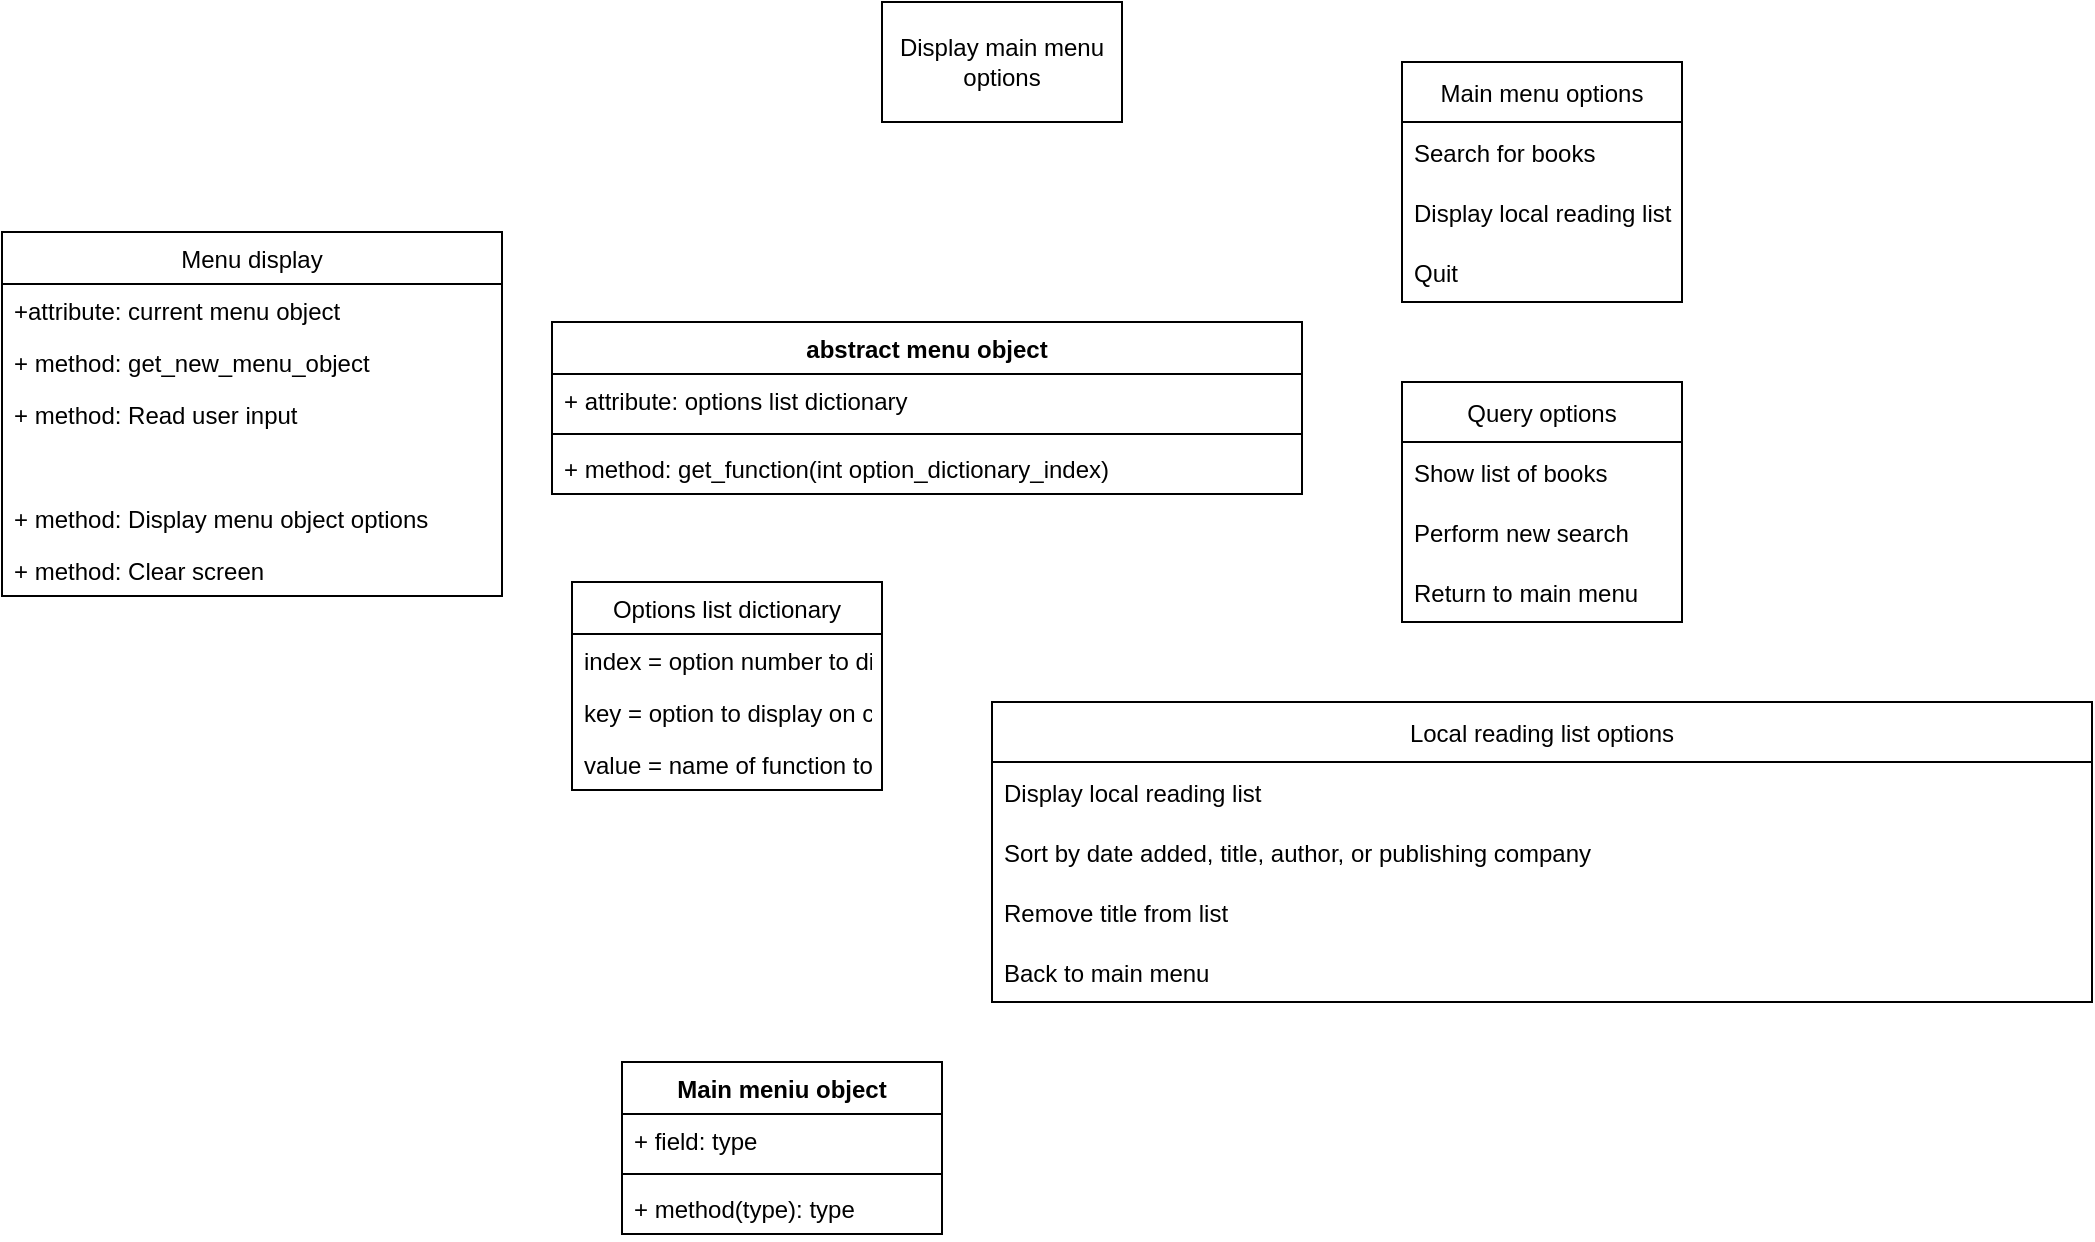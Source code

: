 <mxfile version="15.9.4" type="google"><diagram id="sUUWQSXMWqEG7qh8vQHn" name="Page-1"><mxGraphModel dx="2272" dy="763" grid="1" gridSize="10" guides="1" tooltips="1" connect="1" arrows="1" fold="1" page="1" pageScale="1" pageWidth="850" pageHeight="1100" math="0" shadow="0"><root><mxCell id="0"/><mxCell id="1" parent="0"/><mxCell id="r3uNl88hV9XnoEyiyJvW-1" value="Display main menu options" style="rounded=0;whiteSpace=wrap;html=1;" vertex="1" parent="1"><mxGeometry x="110" y="60" width="120" height="60" as="geometry"/></mxCell><mxCell id="r3uNl88hV9XnoEyiyJvW-2" value="Main menu options" style="swimlane;fontStyle=0;childLayout=stackLayout;horizontal=1;startSize=30;horizontalStack=0;resizeParent=1;resizeParentMax=0;resizeLast=0;collapsible=1;marginBottom=0;" vertex="1" parent="1"><mxGeometry x="370" y="90" width="140" height="120" as="geometry"/></mxCell><mxCell id="r3uNl88hV9XnoEyiyJvW-3" value="Search for books" style="text;strokeColor=none;fillColor=none;align=left;verticalAlign=middle;spacingLeft=4;spacingRight=4;overflow=hidden;points=[[0,0.5],[1,0.5]];portConstraint=eastwest;rotatable=0;" vertex="1" parent="r3uNl88hV9XnoEyiyJvW-2"><mxGeometry y="30" width="140" height="30" as="geometry"/></mxCell><mxCell id="r3uNl88hV9XnoEyiyJvW-4" value="Display local reading list" style="text;strokeColor=none;fillColor=none;align=left;verticalAlign=middle;spacingLeft=4;spacingRight=4;overflow=hidden;points=[[0,0.5],[1,0.5]];portConstraint=eastwest;rotatable=0;" vertex="1" parent="r3uNl88hV9XnoEyiyJvW-2"><mxGeometry y="60" width="140" height="30" as="geometry"/></mxCell><mxCell id="r3uNl88hV9XnoEyiyJvW-5" value="Quit" style="text;strokeColor=none;fillColor=none;align=left;verticalAlign=middle;spacingLeft=4;spacingRight=4;overflow=hidden;points=[[0,0.5],[1,0.5]];portConstraint=eastwest;rotatable=0;" vertex="1" parent="r3uNl88hV9XnoEyiyJvW-2"><mxGeometry y="90" width="140" height="30" as="geometry"/></mxCell><mxCell id="r3uNl88hV9XnoEyiyJvW-6" value="Query options" style="swimlane;fontStyle=0;childLayout=stackLayout;horizontal=1;startSize=30;horizontalStack=0;resizeParent=1;resizeParentMax=0;resizeLast=0;collapsible=1;marginBottom=0;" vertex="1" parent="1"><mxGeometry x="370" y="250" width="140" height="120" as="geometry"/></mxCell><mxCell id="r3uNl88hV9XnoEyiyJvW-7" value="Show list of books" style="text;strokeColor=none;fillColor=none;align=left;verticalAlign=middle;spacingLeft=4;spacingRight=4;overflow=hidden;points=[[0,0.5],[1,0.5]];portConstraint=eastwest;rotatable=0;" vertex="1" parent="r3uNl88hV9XnoEyiyJvW-6"><mxGeometry y="30" width="140" height="30" as="geometry"/></mxCell><mxCell id="r3uNl88hV9XnoEyiyJvW-8" value="Perform new search" style="text;strokeColor=none;fillColor=none;align=left;verticalAlign=middle;spacingLeft=4;spacingRight=4;overflow=hidden;points=[[0,0.5],[1,0.5]];portConstraint=eastwest;rotatable=0;" vertex="1" parent="r3uNl88hV9XnoEyiyJvW-6"><mxGeometry y="60" width="140" height="30" as="geometry"/></mxCell><mxCell id="r3uNl88hV9XnoEyiyJvW-9" value="Return to main menu" style="text;strokeColor=none;fillColor=none;align=left;verticalAlign=middle;spacingLeft=4;spacingRight=4;overflow=hidden;points=[[0,0.5],[1,0.5]];portConstraint=eastwest;rotatable=0;" vertex="1" parent="r3uNl88hV9XnoEyiyJvW-6"><mxGeometry y="90" width="140" height="30" as="geometry"/></mxCell><mxCell id="r3uNl88hV9XnoEyiyJvW-10" value="Local reading list options" style="swimlane;fontStyle=0;childLayout=stackLayout;horizontal=1;startSize=30;horizontalStack=0;resizeParent=1;resizeParentMax=0;resizeLast=0;collapsible=1;marginBottom=0;" vertex="1" parent="1"><mxGeometry x="165" y="410" width="550" height="150" as="geometry"/></mxCell><mxCell id="r3uNl88hV9XnoEyiyJvW-11" value="Display local reading list" style="text;strokeColor=none;fillColor=none;align=left;verticalAlign=middle;spacingLeft=4;spacingRight=4;overflow=hidden;points=[[0,0.5],[1,0.5]];portConstraint=eastwest;rotatable=0;" vertex="1" parent="r3uNl88hV9XnoEyiyJvW-10"><mxGeometry y="30" width="550" height="30" as="geometry"/></mxCell><mxCell id="r3uNl88hV9XnoEyiyJvW-12" value="Sort by date added, title, author, or publishing company" style="text;strokeColor=none;fillColor=none;align=left;verticalAlign=middle;spacingLeft=4;spacingRight=4;overflow=hidden;points=[[0,0.5],[1,0.5]];portConstraint=eastwest;rotatable=0;" vertex="1" parent="r3uNl88hV9XnoEyiyJvW-10"><mxGeometry y="60" width="550" height="30" as="geometry"/></mxCell><mxCell id="r3uNl88hV9XnoEyiyJvW-13" value="Remove title from list" style="text;strokeColor=none;fillColor=none;align=left;verticalAlign=middle;spacingLeft=4;spacingRight=4;overflow=hidden;points=[[0,0.5],[1,0.5]];portConstraint=eastwest;rotatable=0;" vertex="1" parent="r3uNl88hV9XnoEyiyJvW-10"><mxGeometry y="90" width="550" height="30" as="geometry"/></mxCell><mxCell id="r3uNl88hV9XnoEyiyJvW-14" value="Back to main menu" style="text;strokeColor=none;fillColor=none;align=left;verticalAlign=middle;spacingLeft=4;spacingRight=4;overflow=hidden;points=[[0,0.5],[1,0.5]];portConstraint=eastwest;rotatable=0;" vertex="1" parent="r3uNl88hV9XnoEyiyJvW-10"><mxGeometry y="120" width="550" height="30" as="geometry"/></mxCell><mxCell id="r3uNl88hV9XnoEyiyJvW-15" value="Menu display" style="swimlane;fontStyle=0;childLayout=stackLayout;horizontal=1;startSize=26;fillColor=none;horizontalStack=0;resizeParent=1;resizeParentMax=0;resizeLast=0;collapsible=1;marginBottom=0;" vertex="1" parent="1"><mxGeometry x="-330" y="175" width="250" height="182" as="geometry"/></mxCell><mxCell id="r3uNl88hV9XnoEyiyJvW-16" value="+attribute: current menu object" style="text;strokeColor=none;fillColor=none;align=left;verticalAlign=top;spacingLeft=4;spacingRight=4;overflow=hidden;rotatable=0;points=[[0,0.5],[1,0.5]];portConstraint=eastwest;" vertex="1" parent="r3uNl88hV9XnoEyiyJvW-15"><mxGeometry y="26" width="250" height="26" as="geometry"/></mxCell><mxCell id="r3uNl88hV9XnoEyiyJvW-17" value="+ method: get_new_menu_object" style="text;strokeColor=none;fillColor=none;align=left;verticalAlign=top;spacingLeft=4;spacingRight=4;overflow=hidden;rotatable=0;points=[[0,0.5],[1,0.5]];portConstraint=eastwest;" vertex="1" parent="r3uNl88hV9XnoEyiyJvW-15"><mxGeometry y="52" width="250" height="26" as="geometry"/></mxCell><mxCell id="r3uNl88hV9XnoEyiyJvW-18" value="+ method: Read user input" style="text;strokeColor=none;fillColor=none;align=left;verticalAlign=top;spacingLeft=4;spacingRight=4;overflow=hidden;rotatable=0;points=[[0,0.5],[1,0.5]];portConstraint=eastwest;" vertex="1" parent="r3uNl88hV9XnoEyiyJvW-15"><mxGeometry y="78" width="250" height="26" as="geometry"/></mxCell><mxCell id="r3uNl88hV9XnoEyiyJvW-35" style="text;strokeColor=none;fillColor=none;align=left;verticalAlign=top;spacingLeft=4;spacingRight=4;overflow=hidden;rotatable=0;points=[[0,0.5],[1,0.5]];portConstraint=eastwest;" vertex="1" parent="r3uNl88hV9XnoEyiyJvW-15"><mxGeometry y="104" width="250" height="26" as="geometry"/></mxCell><mxCell id="r3uNl88hV9XnoEyiyJvW-19" value="+ method: Display menu object options" style="text;strokeColor=none;fillColor=none;align=left;verticalAlign=top;spacingLeft=4;spacingRight=4;overflow=hidden;rotatable=0;points=[[0,0.5],[1,0.5]];portConstraint=eastwest;" vertex="1" parent="r3uNl88hV9XnoEyiyJvW-15"><mxGeometry y="130" width="250" height="26" as="geometry"/></mxCell><mxCell id="r3uNl88hV9XnoEyiyJvW-20" value="+ method: Clear screen" style="text;strokeColor=none;fillColor=none;align=left;verticalAlign=top;spacingLeft=4;spacingRight=4;overflow=hidden;rotatable=0;points=[[0,0.5],[1,0.5]];portConstraint=eastwest;" vertex="1" parent="r3uNl88hV9XnoEyiyJvW-15"><mxGeometry y="156" width="250" height="26" as="geometry"/></mxCell><mxCell id="r3uNl88hV9XnoEyiyJvW-21" value="abstract menu object" style="swimlane;fontStyle=1;align=center;verticalAlign=top;childLayout=stackLayout;horizontal=1;startSize=26;horizontalStack=0;resizeParent=1;resizeParentMax=0;resizeLast=0;collapsible=1;marginBottom=0;" vertex="1" parent="1"><mxGeometry x="-55" y="220" width="375" height="86" as="geometry"/></mxCell><mxCell id="r3uNl88hV9XnoEyiyJvW-22" value="+ attribute: options list dictionary&#10;" style="text;strokeColor=none;fillColor=none;align=left;verticalAlign=top;spacingLeft=4;spacingRight=4;overflow=hidden;rotatable=0;points=[[0,0.5],[1,0.5]];portConstraint=eastwest;" vertex="1" parent="r3uNl88hV9XnoEyiyJvW-21"><mxGeometry y="26" width="375" height="26" as="geometry"/></mxCell><mxCell id="r3uNl88hV9XnoEyiyJvW-23" value="" style="line;strokeWidth=1;fillColor=none;align=left;verticalAlign=middle;spacingTop=-1;spacingLeft=3;spacingRight=3;rotatable=0;labelPosition=right;points=[];portConstraint=eastwest;" vertex="1" parent="r3uNl88hV9XnoEyiyJvW-21"><mxGeometry y="52" width="375" height="8" as="geometry"/></mxCell><mxCell id="r3uNl88hV9XnoEyiyJvW-24" value="+ method: get_function(int option_dictionary_index)" style="text;strokeColor=none;fillColor=none;align=left;verticalAlign=top;spacingLeft=4;spacingRight=4;overflow=hidden;rotatable=0;points=[[0,0.5],[1,0.5]];portConstraint=eastwest;" vertex="1" parent="r3uNl88hV9XnoEyiyJvW-21"><mxGeometry y="60" width="375" height="26" as="geometry"/></mxCell><mxCell id="r3uNl88hV9XnoEyiyJvW-26" value="Options list dictionary" style="swimlane;fontStyle=0;childLayout=stackLayout;horizontal=1;startSize=26;fillColor=none;horizontalStack=0;resizeParent=1;resizeParentMax=0;resizeLast=0;collapsible=1;marginBottom=0;" vertex="1" parent="1"><mxGeometry x="-45" y="350" width="155" height="104" as="geometry"><mxRectangle x="-130" y="530" width="150" height="26" as="alternateBounds"/></mxGeometry></mxCell><mxCell id="r3uNl88hV9XnoEyiyJvW-30" value="index = option number to display on cli" style="text;strokeColor=none;fillColor=none;align=left;verticalAlign=top;spacingLeft=4;spacingRight=4;overflow=hidden;rotatable=0;points=[[0,0.5],[1,0.5]];portConstraint=eastwest;" vertex="1" parent="r3uNl88hV9XnoEyiyJvW-26"><mxGeometry y="26" width="155" height="26" as="geometry"/></mxCell><mxCell id="r3uNl88hV9XnoEyiyJvW-27" value="key = option to display on cli" style="text;strokeColor=none;fillColor=none;align=left;verticalAlign=top;spacingLeft=4;spacingRight=4;overflow=hidden;rotatable=0;points=[[0,0.5],[1,0.5]];portConstraint=eastwest;" vertex="1" parent="r3uNl88hV9XnoEyiyJvW-26"><mxGeometry y="52" width="155" height="26" as="geometry"/></mxCell><mxCell id="r3uNl88hV9XnoEyiyJvW-28" value="value = name of function to call" style="text;strokeColor=none;fillColor=none;align=left;verticalAlign=top;spacingLeft=4;spacingRight=4;overflow=hidden;rotatable=0;points=[[0,0.5],[1,0.5]];portConstraint=eastwest;" vertex="1" parent="r3uNl88hV9XnoEyiyJvW-26"><mxGeometry y="78" width="155" height="26" as="geometry"/></mxCell><mxCell id="r3uNl88hV9XnoEyiyJvW-31" value="Main meniu object" style="swimlane;fontStyle=1;align=center;verticalAlign=top;childLayout=stackLayout;horizontal=1;startSize=26;horizontalStack=0;resizeParent=1;resizeParentMax=0;resizeLast=0;collapsible=1;marginBottom=0;" vertex="1" parent="1"><mxGeometry x="-20" y="590" width="160" height="86" as="geometry"/></mxCell><mxCell id="r3uNl88hV9XnoEyiyJvW-32" value="+ field: type" style="text;strokeColor=none;fillColor=none;align=left;verticalAlign=top;spacingLeft=4;spacingRight=4;overflow=hidden;rotatable=0;points=[[0,0.5],[1,0.5]];portConstraint=eastwest;" vertex="1" parent="r3uNl88hV9XnoEyiyJvW-31"><mxGeometry y="26" width="160" height="26" as="geometry"/></mxCell><mxCell id="r3uNl88hV9XnoEyiyJvW-33" value="" style="line;strokeWidth=1;fillColor=none;align=left;verticalAlign=middle;spacingTop=-1;spacingLeft=3;spacingRight=3;rotatable=0;labelPosition=right;points=[];portConstraint=eastwest;" vertex="1" parent="r3uNl88hV9XnoEyiyJvW-31"><mxGeometry y="52" width="160" height="8" as="geometry"/></mxCell><mxCell id="r3uNl88hV9XnoEyiyJvW-34" value="+ method(type): type" style="text;strokeColor=none;fillColor=none;align=left;verticalAlign=top;spacingLeft=4;spacingRight=4;overflow=hidden;rotatable=0;points=[[0,0.5],[1,0.5]];portConstraint=eastwest;" vertex="1" parent="r3uNl88hV9XnoEyiyJvW-31"><mxGeometry y="60" width="160" height="26" as="geometry"/></mxCell></root></mxGraphModel></diagram></mxfile>